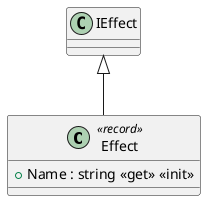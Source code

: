 @startuml
class Effect <<record>> {
    + Name : string <<get>> <<init>>
}
IEffect <|-- Effect
@enduml
